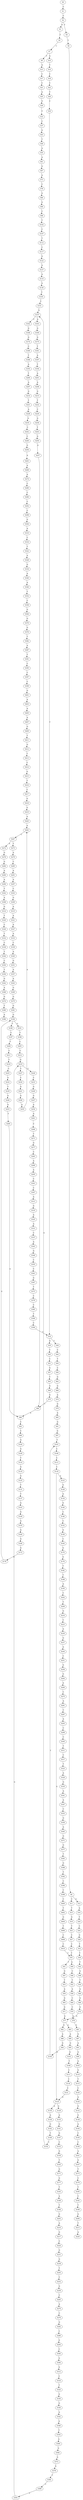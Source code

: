 strict digraph  {
	S0 -> S1 [ label = C ];
	S1 -> S2 [ label = C ];
	S2 -> S3 [ label = A ];
	S2 -> S4 [ label = T ];
	S3 -> S5 [ label = T ];
	S4 -> S6 [ label = T ];
	S5 -> S7 [ label = C ];
	S6 -> S8 [ label = C ];
	S7 -> S9 [ label = T ];
	S7 -> S10 [ label = G ];
	S8 -> S11 [ label = C ];
	S8 -> S12 [ label = G ];
	S9 -> S13 [ label = G ];
	S10 -> S14 [ label = T ];
	S11 -> S15 [ label = T ];
	S12 -> S16 [ label = A ];
	S13 -> S17 [ label = C ];
	S14 -> S18 [ label = C ];
	S15 -> S19 [ label = G ];
	S16 -> S20 [ label = T ];
	S17 -> S21 [ label = C ];
	S18 -> S22 [ label = C ];
	S19 -> S23 [ label = T ];
	S20 -> S24 [ label = C ];
	S21 -> S25 [ label = A ];
	S22 -> S26 [ label = T ];
	S23 -> S27 [ label = C ];
	S24 -> S28 [ label = G ];
	S25 -> S29 [ label = G ];
	S26 -> S30 [ label = C ];
	S27 -> S31 [ label = C ];
	S28 -> S32 [ label = T ];
	S29 -> S33 [ label = T ];
	S30 -> S34 [ label = T ];
	S31 -> S35 [ label = T ];
	S32 -> S36 [ label = T ];
	S33 -> S37 [ label = C ];
	S34 -> S38 [ label = T ];
	S34 -> S39 [ label = G ];
	S35 -> S40 [ label = A ];
	S35 -> S41 [ label = T ];
	S36 -> S42 [ label = T ];
	S37 -> S43 [ label = G ];
	S38 -> S44 [ label = C ];
	S39 -> S45 [ label = T ];
	S40 -> S46 [ label = C ];
	S41 -> S47 [ label = G ];
	S42 -> S48 [ label = G ];
	S43 -> S49 [ label = T ];
	S44 -> S50 [ label = T ];
	S45 -> S51 [ label = C ];
	S46 -> S52 [ label = T ];
	S47 -> S53 [ label = T ];
	S48 -> S54 [ label = T ];
	S49 -> S55 [ label = A ];
	S50 -> S56 [ label = C ];
	S51 -> S57 [ label = G ];
	S52 -> S58 [ label = A ];
	S53 -> S59 [ label = A ];
	S54 -> S60 [ label = A ];
	S55 -> S61 [ label = A ];
	S56 -> S62 [ label = G ];
	S57 -> S63 [ label = T ];
	S58 -> S64 [ label = C ];
	S59 -> S65 [ label = G ];
	S60 -> S66 [ label = G ];
	S61 -> S67 [ label = G ];
	S62 -> S68 [ label = G ];
	S63 -> S69 [ label = G ];
	S64 -> S70 [ label = C ];
	S65 -> S71 [ label = G ];
	S66 -> S72 [ label = G ];
	S67 -> S73 [ label = A ];
	S68 -> S74 [ label = A ];
	S69 -> S75 [ label = G ];
	S70 -> S76 [ label = A ];
	S71 -> S77 [ label = A ];
	S72 -> S77 [ label = A ];
	S73 -> S78 [ label = C ];
	S74 -> S79 [ label = G ];
	S75 -> S80 [ label = T ];
	S76 -> S81 [ label = G ];
	S77 -> S82 [ label = G ];
	S77 -> S83 [ label = A ];
	S78 -> S84 [ label = G ];
	S79 -> S85 [ label = A ];
	S80 -> S86 [ label = A ];
	S81 -> S87 [ label = G ];
	S82 -> S88 [ label = A ];
	S83 -> S89 [ label = A ];
	S84 -> S90 [ label = G ];
	S85 -> S91 [ label = G ];
	S86 -> S92 [ label = C ];
	S87 -> S93 [ label = A ];
	S88 -> S94 [ label = G ];
	S89 -> S95 [ label = G ];
	S90 -> S96 [ label = C ];
	S91 -> S97 [ label = G ];
	S92 -> S98 [ label = C ];
	S93 -> S99 [ label = G ];
	S94 -> S100 [ label = G ];
	S95 -> S101 [ label = G ];
	S96 -> S102 [ label = T ];
	S97 -> S103 [ label = T ];
	S98 -> S104 [ label = G ];
	S99 -> S105 [ label = A ];
	S100 -> S103 [ label = T ];
	S101 -> S106 [ label = T ];
	S102 -> S107 [ label = C ];
	S103 -> S108 [ label = C ];
	S104 -> S109 [ label = G ];
	S105 -> S110 [ label = G ];
	S106 -> S111 [ label = C ];
	S107 -> S112 [ label = T ];
	S108 -> S113 [ label = C ];
	S109 -> S114 [ label = T ];
	S110 -> S115 [ label = T ];
	S111 -> S116 [ label = C ];
	S112 -> S117 [ label = C ];
	S113 -> S118 [ label = C ];
	S114 -> S119 [ label = G ];
	S115 -> S120 [ label = C ];
	S116 -> S121 [ label = C ];
	S117 -> S122 [ label = G ];
	S118 -> S123 [ label = A ];
	S118 -> S124 [ label = G ];
	S119 -> S125 [ label = G ];
	S120 -> S126 [ label = A ];
	S121 -> S124 [ label = G ];
	S122 -> S127 [ label = A ];
	S123 -> S128 [ label = G ];
	S124 -> S129 [ label = G ];
	S124 -> S130 [ label = A ];
	S125 -> S131 [ label = T ];
	S126 -> S132 [ label = G ];
	S127 -> S133 [ label = A ];
	S128 -> S134 [ label = A ];
	S129 -> S135 [ label = A ];
	S130 -> S136 [ label = A ];
	S131 -> S137 [ label = T ];
	S132 -> S138 [ label = G ];
	S133 -> S139 [ label = G ];
	S134 -> S140 [ label = G ];
	S135 -> S141 [ label = G ];
	S136 -> S142 [ label = G ];
	S137 -> S143 [ label = A ];
	S138 -> S144 [ label = A ];
	S139 -> S145 [ label = T ];
	S140 -> S146 [ label = C ];
	S141 -> S147 [ label = G ];
	S142 -> S148 [ label = T ];
	S143 -> S149 [ label = G ];
	S144 -> S150 [ label = C ];
	S145 -> S151 [ label = C ];
	S146 -> S152 [ label = C ];
	S147 -> S153 [ label = C ];
	S148 -> S154 [ label = C ];
	S149 -> S155 [ label = A ];
	S150 -> S156 [ label = C ];
	S151 -> S157 [ label = G ];
	S152 -> S158 [ label = A ];
	S153 -> S159 [ label = G ];
	S154 -> S157 [ label = G ];
	S155 -> S160 [ label = A ];
	S156 -> S161 [ label = A ];
	S157 -> S162 [ label = C ];
	S157 -> S163 [ label = A ];
	S158 -> S164 [ label = C ];
	S159 -> S165 [ label = T ];
	S160 -> S166 [ label = G ];
	S161 -> S167 [ label = G ];
	S162 -> S168 [ label = G ];
	S163 -> S169 [ label = G ];
	S164 -> S170 [ label = G ];
	S165 -> S171 [ label = G ];
	S166 -> S172 [ label = G ];
	S167 -> S173 [ label = T ];
	S168 -> S174 [ label = G ];
	S169 -> S175 [ label = G ];
	S170 -> S176 [ label = G ];
	S171 -> S177 [ label = G ];
	S172 -> S178 [ label = G ];
	S173 -> S179 [ label = C ];
	S174 -> S180 [ label = C ];
	S175 -> S181 [ label = T ];
	S176 -> S182 [ label = T ];
	S177 -> S183 [ label = T ];
	S178 -> S184 [ label = G ];
	S179 -> S185 [ label = T ];
	S180 -> S186 [ label = T ];
	S181 -> S187 [ label = A ];
	S182 -> S188 [ label = T ];
	S183 -> S189 [ label = A ];
	S184 -> S190 [ label = T ];
	S184 -> S191 [ label = G ];
	S185 -> S192 [ label = C ];
	S186 -> S193 [ label = A ];
	S187 -> S194 [ label = T ];
	S188 -> S195 [ label = A ];
	S189 -> S196 [ label = T ];
	S190 -> S197 [ label = C ];
	S191 -> S198 [ label = T ];
	S192 -> S199 [ label = T ];
	S193 -> S200 [ label = T ];
	S194 -> S201 [ label = A ];
	S195 -> S202 [ label = C ];
	S196 -> S203 [ label = G ];
	S197 -> S204 [ label = T ];
	S198 -> S205 [ label = C ];
	S199 -> S206 [ label = G ];
	S200 -> S207 [ label = A ];
	S201 -> S208 [ label = A ];
	S202 -> S209 [ label = T ];
	S203 -> S210 [ label = A ];
	S204 -> S211 [ label = C ];
	S205 -> S212 [ label = C ];
	S206 -> S213 [ label = T ];
	S207 -> S214 [ label = G ];
	S208 -> S215 [ label = G ];
	S209 -> S216 [ label = G ];
	S210 -> S217 [ label = G ];
	S211 -> S218 [ label = T ];
	S212 -> S219 [ label = G ];
	S213 -> S220 [ label = A ];
	S214 -> S221 [ label = T ];
	S215 -> S222 [ label = T ];
	S216 -> S223 [ label = C ];
	S217 -> S224 [ label = C ];
	S218 -> S225 [ label = C ];
	S219 -> S226 [ label = C ];
	S219 -> S227 [ label = T ];
	S221 -> S228 [ label = A ];
	S222 -> S229 [ label = C ];
	S223 -> S230 [ label = A ];
	S224 -> S231 [ label = G ];
	S225 -> S232 [ label = G ];
	S226 -> S233 [ label = C ];
	S227 -> S234 [ label = C ];
	S228 -> S235 [ label = G ];
	S229 -> S236 [ label = G ];
	S230 -> S237 [ label = G ];
	S231 -> S238 [ label = G ];
	S232 -> S239 [ label = T ];
	S233 -> S240 [ label = G ];
	S234 -> S241 [ label = G ];
	S235 -> S242 [ label = C ];
	S236 -> S243 [ label = T ];
	S237 -> S244 [ label = A ];
	S238 -> S245 [ label = T ];
	S239 -> S246 [ label = G ];
	S240 -> S247 [ label = G ];
	S241 -> S248 [ label = G ];
	S242 -> S249 [ label = C ];
	S243 -> S250 [ label = G ];
	S244 -> S251 [ label = C ];
	S245 -> S252 [ label = C ];
	S246 -> S253 [ label = G ];
	S247 -> S254 [ label = A ];
	S248 -> S255 [ label = A ];
	S249 -> S256 [ label = G ];
	S250 -> S257 [ label = G ];
	S251 -> S258 [ label = G ];
	S252 -> S259 [ label = G ];
	S253 -> S260 [ label = T ];
	S254 -> S261 [ label = A ];
	S255 -> S262 [ label = A ];
	S256 -> S263 [ label = A ];
	S257 -> S80 [ label = T ];
	S258 -> S264 [ label = G ];
	S259 -> S265 [ label = C ];
	S260 -> S86 [ label = A ];
	S261 -> S266 [ label = C ];
	S262 -> S267 [ label = C ];
	S263 -> S268 [ label = A ];
	S264 -> S269 [ label = A ];
	S265 -> S270 [ label = A ];
	S266 -> S271 [ label = T ];
	S267 -> S272 [ label = A ];
	S267 -> S273 [ label = T ];
	S268 -> S274 [ label = A ];
	S269 -> S275 [ label = C ];
	S270 -> S276 [ label = C ];
	S271 -> S277 [ label = G ];
	S272 -> S278 [ label = G ];
	S273 -> S279 [ label = A ];
	S274 -> S280 [ label = C ];
	S275 -> S281 [ label = A ];
	S276 -> S282 [ label = G ];
	S277 -> S283 [ label = C ];
	S278 -> S284 [ label = G ];
	S279 -> S285 [ label = C ];
	S280 -> S286 [ label = C ];
	S281 -> S287 [ label = C ];
	S282 -> S288 [ label = C ];
	S283 -> S289 [ label = A ];
	S284 -> S290 [ label = A ];
	S285 -> S291 [ label = A ];
	S286 -> S292 [ label = C ];
	S287 -> S293 [ label = A ];
	S288 -> S294 [ label = G ];
	S289 -> S295 [ label = A ];
	S290 -> S296 [ label = A ];
	S291 -> S297 [ label = A ];
	S292 -> S298 [ label = C ];
	S293 -> S299 [ label = C ];
	S294 -> S300 [ label = C ];
	S295 -> S301 [ label = C ];
	S296 -> S302 [ label = T ];
	S297 -> S303 [ label = C ];
	S298 -> S304 [ label = G ];
	S299 -> S305 [ label = C ];
	S300 -> S306 [ label = G ];
	S301 -> S307 [ label = C ];
	S302 -> S308 [ label = A ];
	S303 -> S309 [ label = G ];
	S304 -> S310 [ label = A ];
	S305 -> S311 [ label = T ];
	S306 -> S312 [ label = G ];
	S307 -> S313 [ label = A ];
	S308 -> S314 [ label = G ];
	S309 -> S315 [ label = A ];
	S310 -> S316 [ label = C ];
	S311 -> S317 [ label = C ];
	S312 -> S318 [ label = C ];
	S313 -> S319 [ label = G ];
	S314 -> S320 [ label = T ];
	S315 -> S321 [ label = A ];
	S316 -> S322 [ label = T ];
	S317 -> S323 [ label = T ];
	S318 -> S324 [ label = T ];
	S319 -> S325 [ label = A ];
	S320 -> S326 [ label = C ];
	S321 -> S327 [ label = A ];
	S322 -> S328 [ label = A ];
	S323 -> S329 [ label = A ];
	S324 -> S330 [ label = G ];
	S325 -> S331 [ label = A ];
	S326 -> S332 [ label = T ];
	S327 -> S333 [ label = A ];
	S328 -> S334 [ label = G ];
	S329 -> S335 [ label = G ];
	S330 -> S336 [ label = G ];
	S331 -> S337 [ label = C ];
	S332 -> S338 [ label = C ];
	S333 -> S339 [ label = C ];
	S334 -> S340 [ label = A ];
	S335 -> S341 [ label = A ];
	S336 -> S342 [ label = A ];
	S337 -> S343 [ label = A ];
	S338 -> S344 [ label = T ];
	S339 -> S345 [ label = A ];
	S340 -> S346 [ label = A ];
	S341 -> S347 [ label = A ];
	S342 -> S348 [ label = A ];
	S343 -> S349 [ label = G ];
	S344 -> S350 [ label = C ];
	S345 -> S351 [ label = G ];
	S346 -> S352 [ label = T ];
	S347 -> S353 [ label = C ];
	S348 -> S354 [ label = T ];
	S349 -> S355 [ label = C ];
	S350 -> S356 [ label = T ];
	S351 -> S357 [ label = A ];
	S352 -> S358 [ label = C ];
	S353 -> S359 [ label = G ];
	S354 -> S360 [ label = G ];
	S355 -> S361 [ label = C ];
	S356 -> S362 [ label = G ];
	S357 -> S363 [ label = A ];
	S358 -> S364 [ label = G ];
	S359 -> S365 [ label = A ];
	S360 -> S366 [ label = G ];
	S361 -> S367 [ label = G ];
	S362 -> S368 [ label = A ];
	S363 -> S369 [ label = G ];
	S364 -> S370 [ label = G ];
	S365 -> S371 [ label = G ];
	S366 -> S372 [ label = G ];
	S367 -> S373 [ label = T ];
	S368 -> S374 [ label = G ];
	S369 -> S375 [ label = G ];
	S370 -> S376 [ label = G ];
	S371 -> S377 [ label = G ];
	S372 -> S378 [ label = G ];
	S373 -> S379 [ label = C ];
	S374 -> S380 [ label = T ];
	S375 -> S381 [ label = G ];
	S376 -> S382 [ label = T ];
	S377 -> S383 [ label = T ];
	S378 -> S384 [ label = T ];
	S379 -> S385 [ label = C ];
	S380 -> S386 [ label = A ];
	S381 -> S184 [ label = G ];
	S382 -> S387 [ label = A ];
	S383 -> S388 [ label = G ];
	S384 -> S389 [ label = C ];
	S385 -> S390 [ label = T ];
	S387 -> S391 [ label = T ];
	S388 -> S392 [ label = T ];
	S389 -> S393 [ label = C ];
	S390 -> S394 [ label = C ];
	S391 -> S395 [ label = C ];
	S392 -> S396 [ label = C ];
	S393 -> S219 [ label = G ];
	S394 -> S34 [ label = T ];
	S395 -> S397 [ label = C ];
	S396 -> S398 [ label = C ];
	S397 -> S399 [ label = C ];
	S398 -> S400 [ label = C ];
	S399 -> S401 [ label = G ];
	S400 -> S402 [ label = T ];
	S401 -> S403 [ label = A ];
	S402 -> S404 [ label = G ];
	S403 -> S405 [ label = A ];
	S404 -> S406 [ label = T ];
	S405 -> S407 [ label = A ];
	S406 -> S408 [ label = C ];
	S407 -> S409 [ label = G ];
	S408 -> S410 [ label = C ];
	S409 -> S411 [ label = T ];
	S410 -> S35 [ label = T ];
	S411 -> S412 [ label = G ];
	S412 -> S413 [ label = T ];
	S413 -> S414 [ label = C ];
	S414 -> S415 [ label = G ];
	S415 -> S416 [ label = T ];
	S416 -> S417 [ label = C ];
	S417 -> S418 [ label = G ];
	S418 -> S419 [ label = G ];
	S419 -> S420 [ label = A ];
	S420 -> S262 [ label = A ];
}
